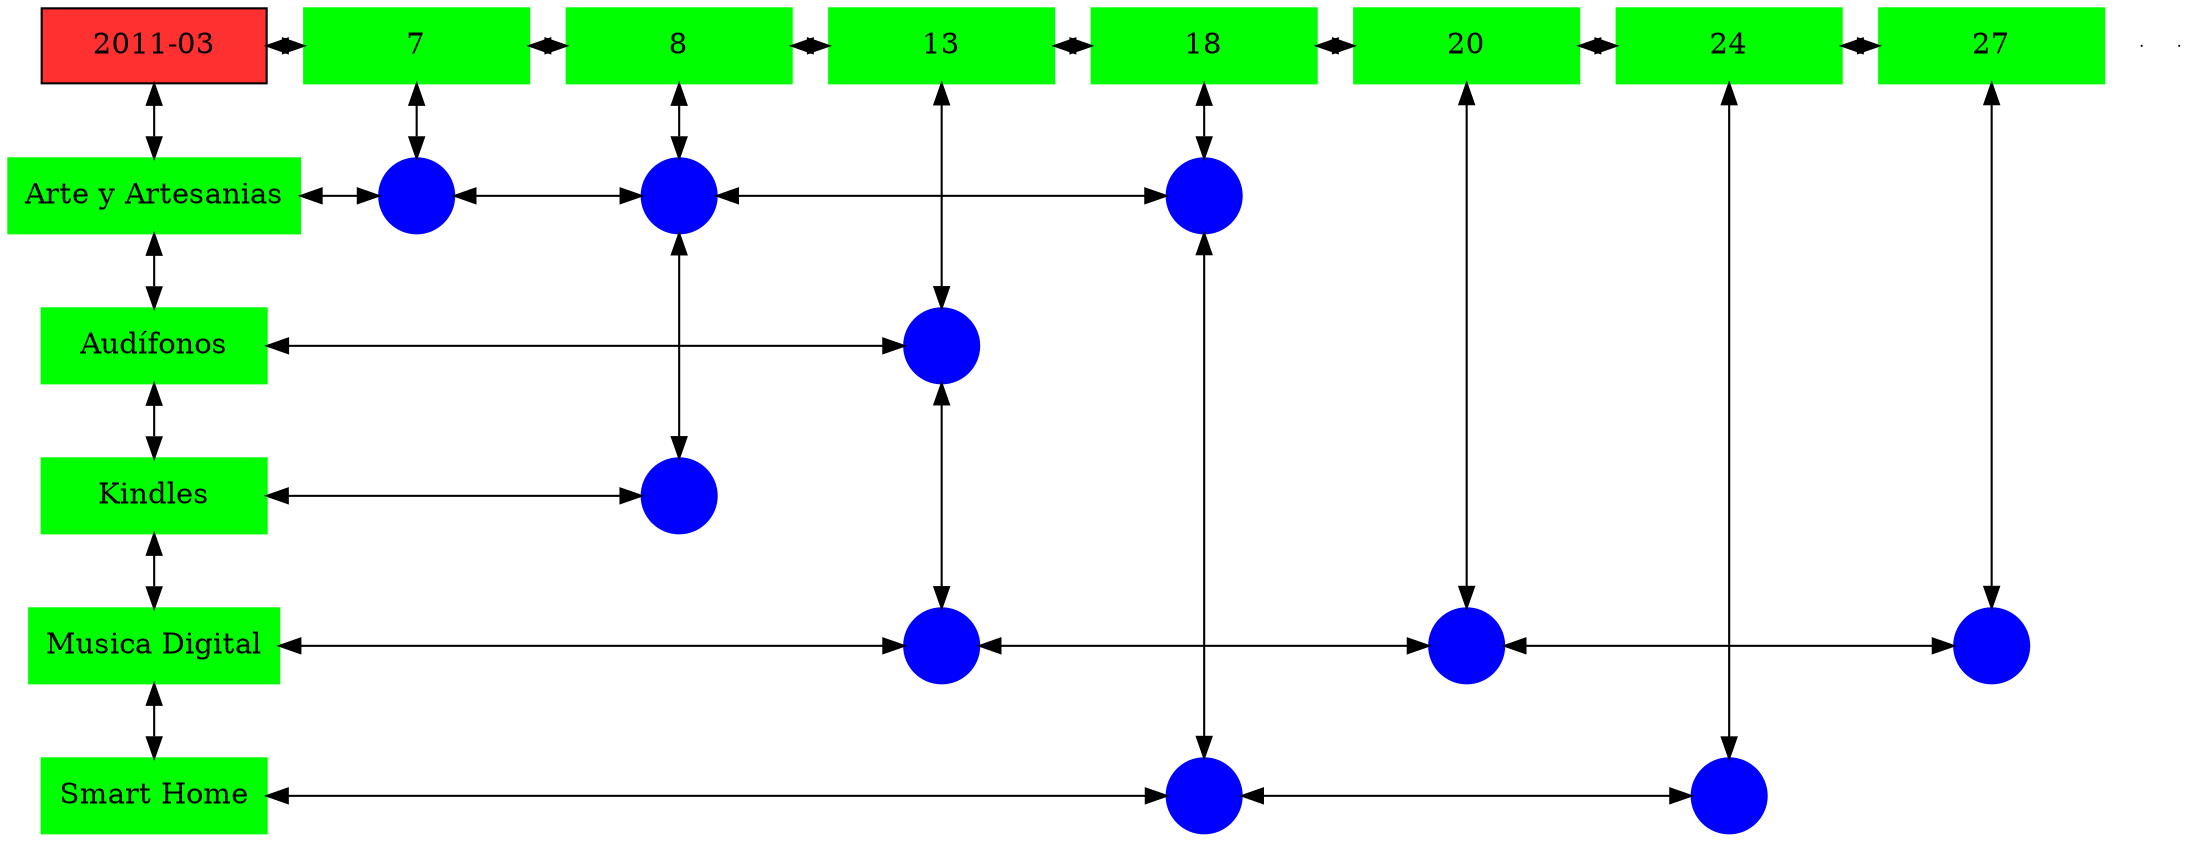 digraph G{
node[shape="box"];
nodeMt[ label = "2011-03", width = 1.5, style = filled, fillcolor = firebrick1, group = 1 ];
e0[ shape = point, width = 0 ];
e1[ shape = point, width = 0 ];
node0xc00217b450[label="7",color=green,style =filled,width = 1.5 group=7];
nodeMt->node0xc00217b450[dir="both"];
{rank=same;nodeMt;node0xc00217b450;}
node0xc001f3e3c0[label="8",color=green,style =filled,width = 1.5 group=8];
node0xc00217b450->node0xc001f3e3c0[dir="both"];
{rank=same;node0xc00217b450;node0xc001f3e3c0;}
node0xc00200f270[label="13",color=green,style =filled,width = 1.5 group=13];
node0xc001f3e3c0->node0xc00200f270[dir="both"];
{rank=same;node0xc001f3e3c0;node0xc00200f270;}
node0xc0000539f0[label="18",color=green,style =filled,width = 1.5 group=18];
node0xc00200f270->node0xc0000539f0[dir="both"];
{rank=same;node0xc00200f270;node0xc0000539f0;}
node0xc001ec09b0[label="20",color=green,style =filled,width = 1.5 group=20];
node0xc0000539f0->node0xc001ec09b0[dir="both"];
{rank=same;node0xc0000539f0;node0xc001ec09b0;}
node0xc00216aaf0[label="24",color=green,style =filled,width = 1.5 group=24];
node0xc001ec09b0->node0xc00216aaf0[dir="both"];
{rank=same;node0xc001ec09b0;node0xc00216aaf0;}
node0xc001efa910[label="27",color=green,style =filled,width = 1.5 group=27];
node0xc00216aaf0->node0xc001efa910[dir="both"];
{rank=same;node0xc00216aaf0;node0xc001efa910;}
node0xc001f3e370[label="Arte y Artesanias",color=green,style =filled width = 1.5 group=1];
node0xc002184b00[label="",color=blue,style =filled, width = 0.5 group=7 shape=circle];
node0xc001f3e370->node0xc002184b00[dir="both"];
{rank=same;node0xc001f3e370;node0xc002184b00;}
node0xc001f29c80[label="",color=blue,style =filled, width = 0.5 group=8 shape=circle];
node0xc002184b00->node0xc001f29c80[dir="both"];
{rank=same;node0xc001f29c80;node0xc002184b00;}
node0xc0022b0f00[label="",color=blue,style =filled, width = 0.5 group=18 shape=circle];
node0xc001f29c80->node0xc0022b0f00[dir="both"];
{rank=same;node0xc0022b0f00;node0xc001f29c80;}
node0xc00200f220[label="Audífonos",color=green,style =filled width = 1.5 group=1];
node0xc00200d400[label="",color=blue,style =filled, width = 0.5 group=13 shape=circle];
node0xc00200f220->node0xc00200d400[dir="both"];
{rank=same;node0xc00200f220;node0xc00200d400;}
node0xc0022cc640[label="Kindles",color=green,style =filled width = 1.5 group=1];
node0xc0022c7380[label="",color=blue,style =filled, width = 0.5 group=8 shape=circle];
node0xc0022cc640->node0xc0022c7380[dir="both"];
{rank=same;node0xc0022cc640;node0xc0022c7380;}
node0xc001ec0960[label="Musica Digital",color=green,style =filled width = 1.5 group=1];
node0xc002305200[label="",color=blue,style =filled, width = 0.5 group=13 shape=circle];
node0xc001ec0960->node0xc002305200[dir="both"];
{rank=same;node0xc001ec0960;node0xc002305200;}
node0xc001ebcc80[label="",color=blue,style =filled, width = 0.5 group=20 shape=circle];
node0xc002305200->node0xc001ebcc80[dir="both"];
{rank=same;node0xc001ebcc80;node0xc002305200;}
node0xc001ee3900[label="",color=blue,style =filled, width = 0.5 group=27 shape=circle];
node0xc001ebcc80->node0xc001ee3900[dir="both"];
{rank=same;node0xc001ee3900;node0xc001ebcc80;}
node0xc0000539a0[label="Smart Home",color=green,style =filled width = 1.5 group=1];
node0xc00021bd00[label="",color=blue,style =filled, width = 0.5 group=18 shape=circle];
node0xc0000539a0->node0xc00021bd00[dir="both"];
{rank=same;node0xc0000539a0;node0xc00021bd00;}
node0xc00216c800[label="",color=blue,style =filled, width = 0.5 group=24 shape=circle];
node0xc00021bd00->node0xc00216c800[dir="both"];
{rank=same;node0xc00216c800;node0xc00021bd00;}
node0xc00217b450->node0xc002184b00[dir="both"];
node0xc001f3e3c0->node0xc001f29c80[dir="both"];
node0xc001f29c80->node0xc0022c7380[dir="both"];
node0xc00200f270->node0xc00200d400[dir="both"];
node0xc00200d400->node0xc002305200[dir="both"];
node0xc0000539f0->node0xc0022b0f00[dir="both"];
node0xc0022b0f00->node0xc00021bd00[dir="both"];
node0xc001ec09b0->node0xc001ebcc80[dir="both"];
node0xc00216aaf0->node0xc00216c800[dir="both"];
node0xc001efa910->node0xc001ee3900[dir="both"];
nodeMt->node0xc001f3e370[dir="both"];
node0xc001f3e370->node0xc00200f220[dir="both"];
node0xc00200f220->node0xc0022cc640[dir="both"];
node0xc0022cc640->node0xc001ec0960[dir="both"];
node0xc001ec0960->node0xc0000539a0[dir="both"];
}
